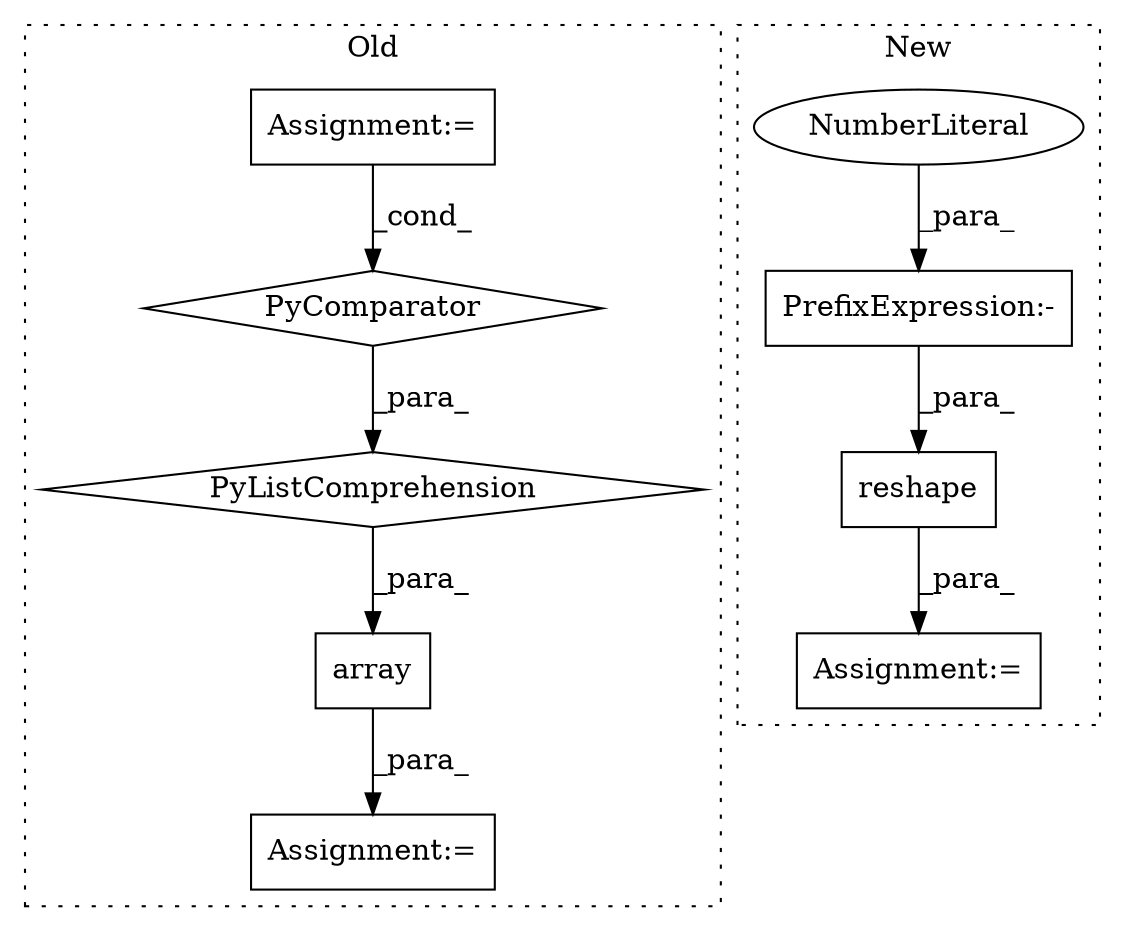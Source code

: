 digraph G {
subgraph cluster0 {
1 [label="array" a="32" s="1777,1797" l="6,1" shape="box"];
5 [label="Assignment:=" a="7" s="1759" l="1" shape="box"];
7 [label="Assignment:=" a="7" s="1008" l="1" shape="box"];
8 [label="PyListComprehension" a="109" s="1576" l="157" shape="diamond"];
9 [label="PyComparator" a="113" s="1688" l="37" shape="diamond"];
label = "Old";
style="dotted";
}
subgraph cluster1 {
2 [label="reshape" a="32" s="1031,1079" l="8,1" shape="box"];
3 [label="PrefixExpression:-" a="38" s="1058" l="1" shape="box"];
4 [label="NumberLiteral" a="34" s="1059" l="1" shape="ellipse"];
6 [label="Assignment:=" a="7" s="1492" l="1" shape="box"];
label = "New";
style="dotted";
}
1 -> 5 [label="_para_"];
2 -> 6 [label="_para_"];
3 -> 2 [label="_para_"];
4 -> 3 [label="_para_"];
7 -> 9 [label="_cond_"];
8 -> 1 [label="_para_"];
9 -> 8 [label="_para_"];
}